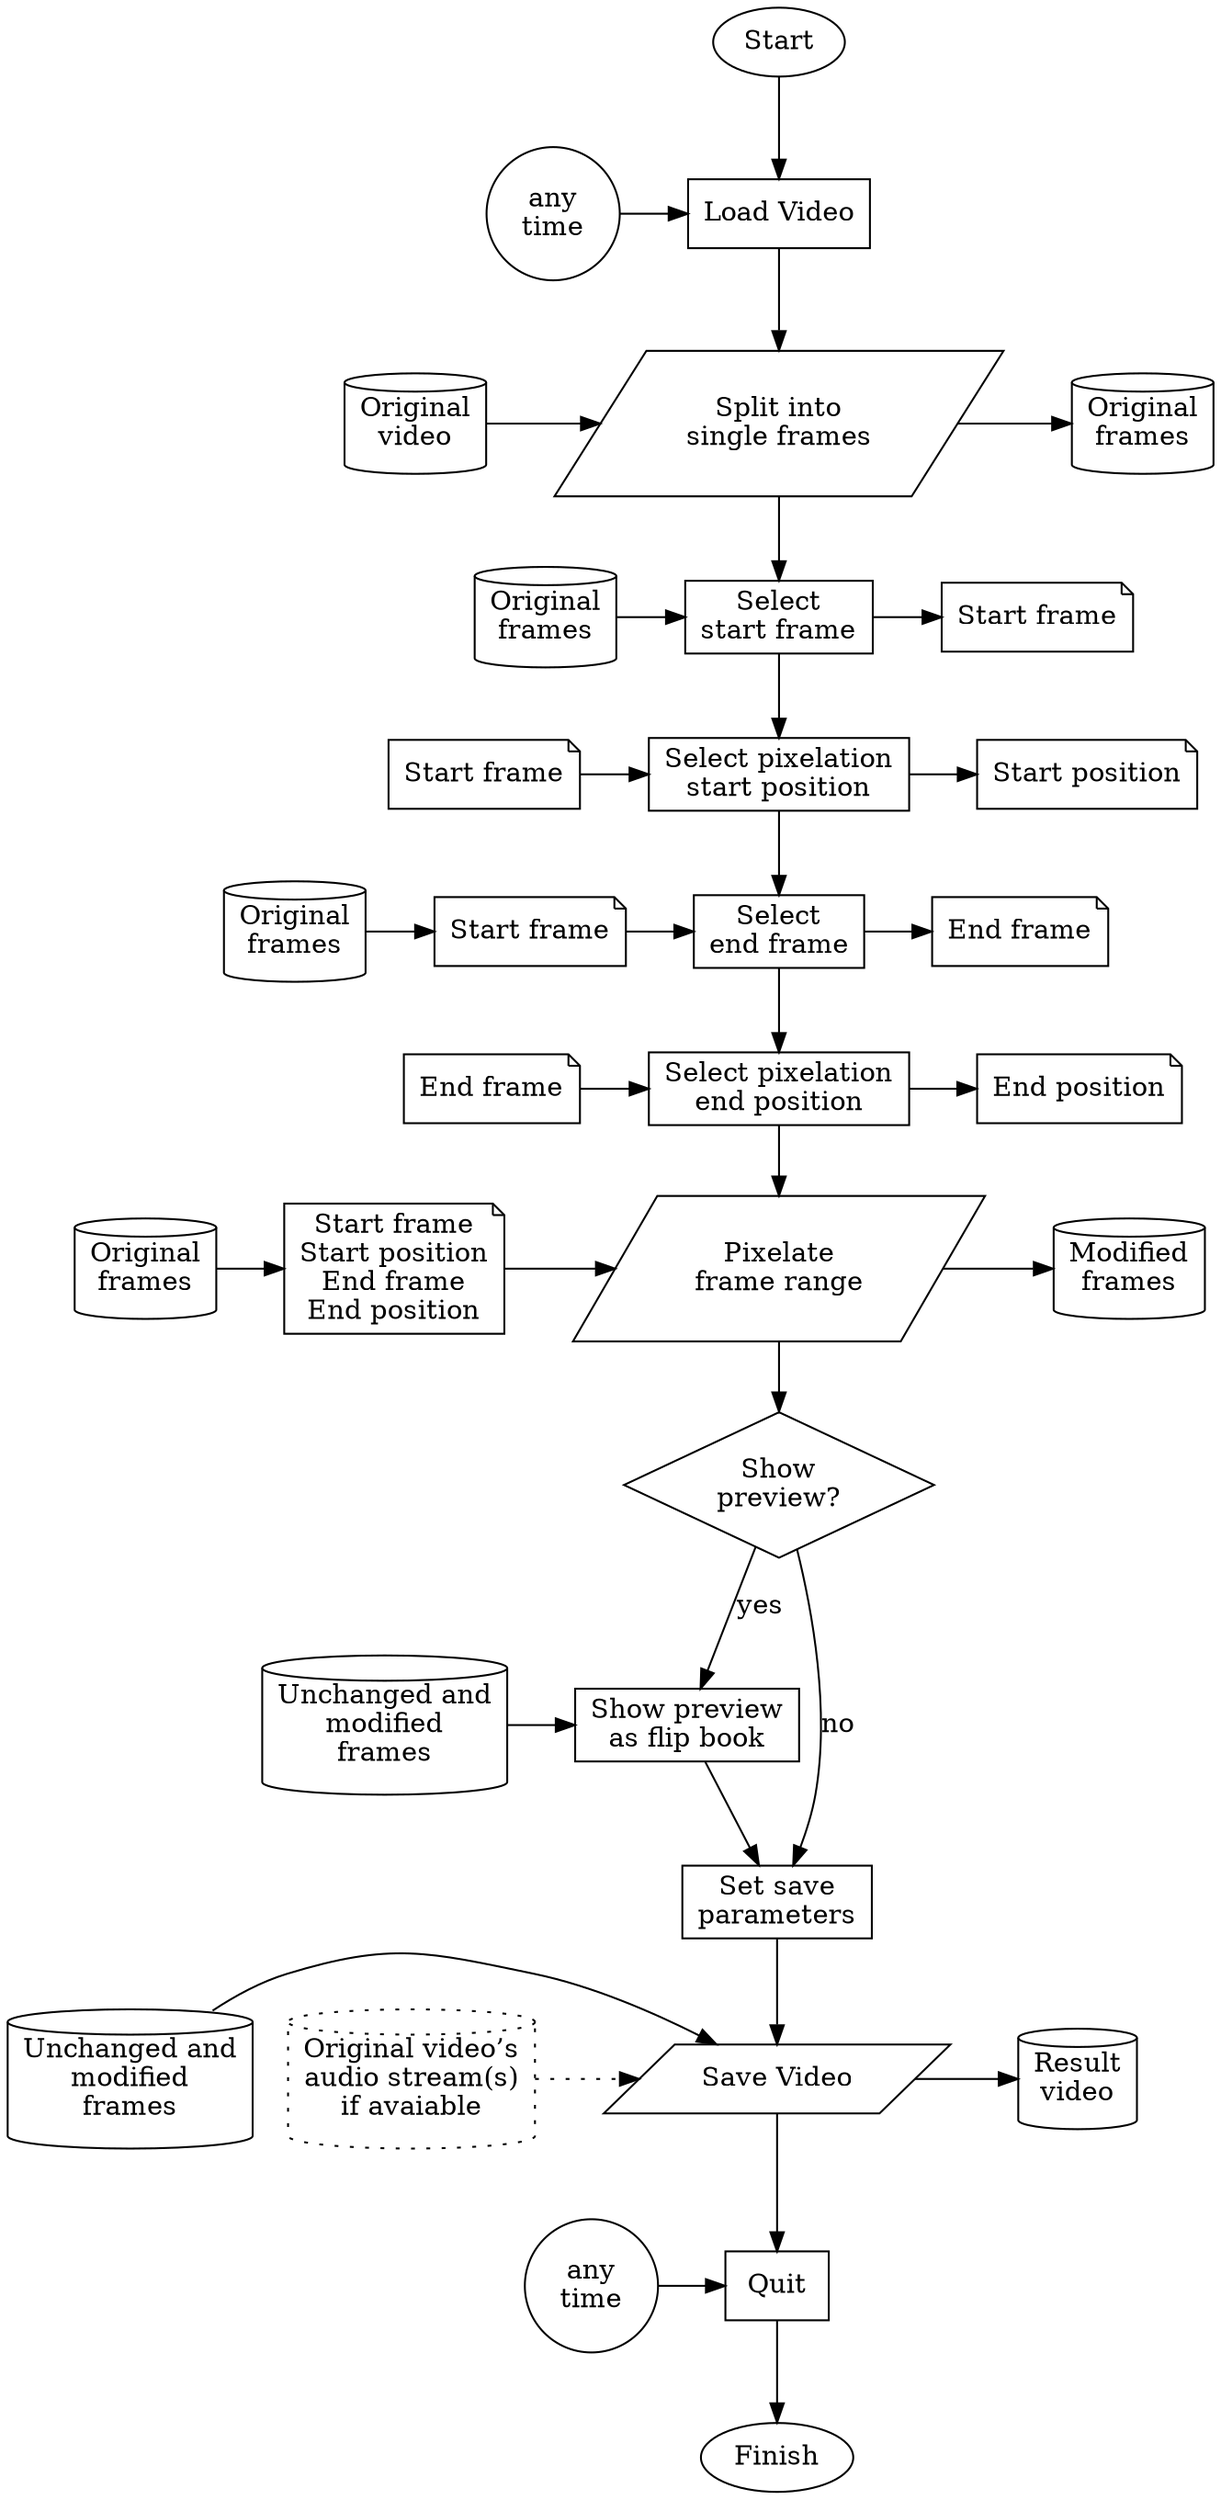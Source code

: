 digraph "pixelate-videos generic workflow" {

load_video[label="Load Video", shape=rect]
split_video[label="Split into\nsingle frames", shape=parallelogram]
start_frame[label="Select\nstart frame", shape=rect]
start_position[label="Select pixelation\nstart position", shape=rect]
end_frame[label="Select\nend frame", shape=rect]
end_position[label="Select pixelation\nend position", shape=rect]
apply_pixelation[label="Pixelate\nframe range", shape=parallelogram]
show_preview[label="Show preview\nas flip book", shape=rect]
decision_show_preview[label="Show\npreview?", shape=diamond]
set_save_params[label="Set save\nparameters", shape=rect]
save_video[label="Save Video", shape=parallelogram]
quit[label="Quit", shape=rect]

in_original_video[label="Original\nvideo", shape=cylinder]
out_original_frames[label="Original\nframes", shape=cylinder]
out_start_frame[label="Start frame", shape=note]
in_start_frame_1[label="Start frame", shape=note]
in_start_frame_2[label="Start frame", shape=note]
out_start_position[label="Start position", shape=note]
out_end_frame[label="End frame", shape=note]
in_end_frame[label="End frame", shape=note]
out_end_position[label="End position", shape=note]
in_frames_and_positions[label="Start frame\nStart position\nEnd frame\nEnd position", shape=note]
in_original_frames_1[label="Original\nframes", shape=cylinder]
in_original_frames_2[label="Original\nframes", shape=cylinder]
in_original_frames_3[label="Original\nframes", shape=cylinder]
out_modified_frames[label="Modified\nframes", shape=cylinder]
in_modified_frames_1[label="Unchanged and\nmodified\nframes", shape=cylinder]
in_modified_frames_2[label="Unchanged and\nmodified\nframes", shape=cylinder]
in_original_audio_stream[label="Original video’s\naudio stream(s)\nif avaiable", shape=cylinder, style=dotted]
out_result_video[label="Result\nvideo", shape=cylinder]

anytime_load[label="any\ntime", shape=circle]
anytime_quit[label="any\ntime", shape=circle]
/*
anytime_after_start_position[label="all\nlater\nsteps", shape=circle]
anytime_after_end_position[label="all\nlater\nsteps", shape=circle]
*/

{rank=same; in_original_video; split_video; out_original_frames}
{rank=same; start_frame; out_start_frame}
{rank=same; in_original_frames_1; start_frame; out_start_frame}
{rank=same; in_start_frame_1; start_position; out_start_position}
{rank=same; in_original_frames_2; in_start_frame_2; end_frame; out_end_frame}
{rank=same; in_end_frame; end_position; out_end_position}
{rank=same; in_original_frames_3; in_frames_and_positions; apply_pixelation; out_modified_frames}
{rank=same; in_modified_frames_1; show_preview}
{rank=same; in_original_audio_stream; in_modified_frames_2; save_video; out_result_video}

{rank=same; anytime_load; load_video}
{rank=same; anytime_quit; quit}

Start -> load_video;
load_video -> split_video;
in_original_video -> split_video -> out_original_frames
split_video -> start_frame;
in_original_frames_1 -> start_frame -> out_start_frame
start_frame -> start_position;
in_start_frame_1 -> start_position -> out_start_position
start_position -> end_frame;
in_original_frames_2 -> in_start_frame_2 -> end_frame -> out_end_frame
end_frame -> end_position;
in_end_frame -> end_position -> out_end_position
end_position -> apply_pixelation;
in_original_frames_3 -> in_frames_and_positions -> apply_pixelation -> out_modified_frames
apply_pixelation -> decision_show_preview;
decision_show_preview -> show_preview[label="yes"];
in_modified_frames_1 -> show_preview
show_preview -> set_save_params;
decision_show_preview -> set_save_params[label="no"];
set_save_params -> save_video
in_original_audio_stream -> save_video[style=dotted]
in_modified_frames_2 -> save_video -> out_result_video
save_video -> quit

anytime_load -> load_video;
/* anytime_after_start_position -> start_frame
anytime_after_end_position -> end_frame */
anytime_quit -> quit;
quit -> Finish;

}